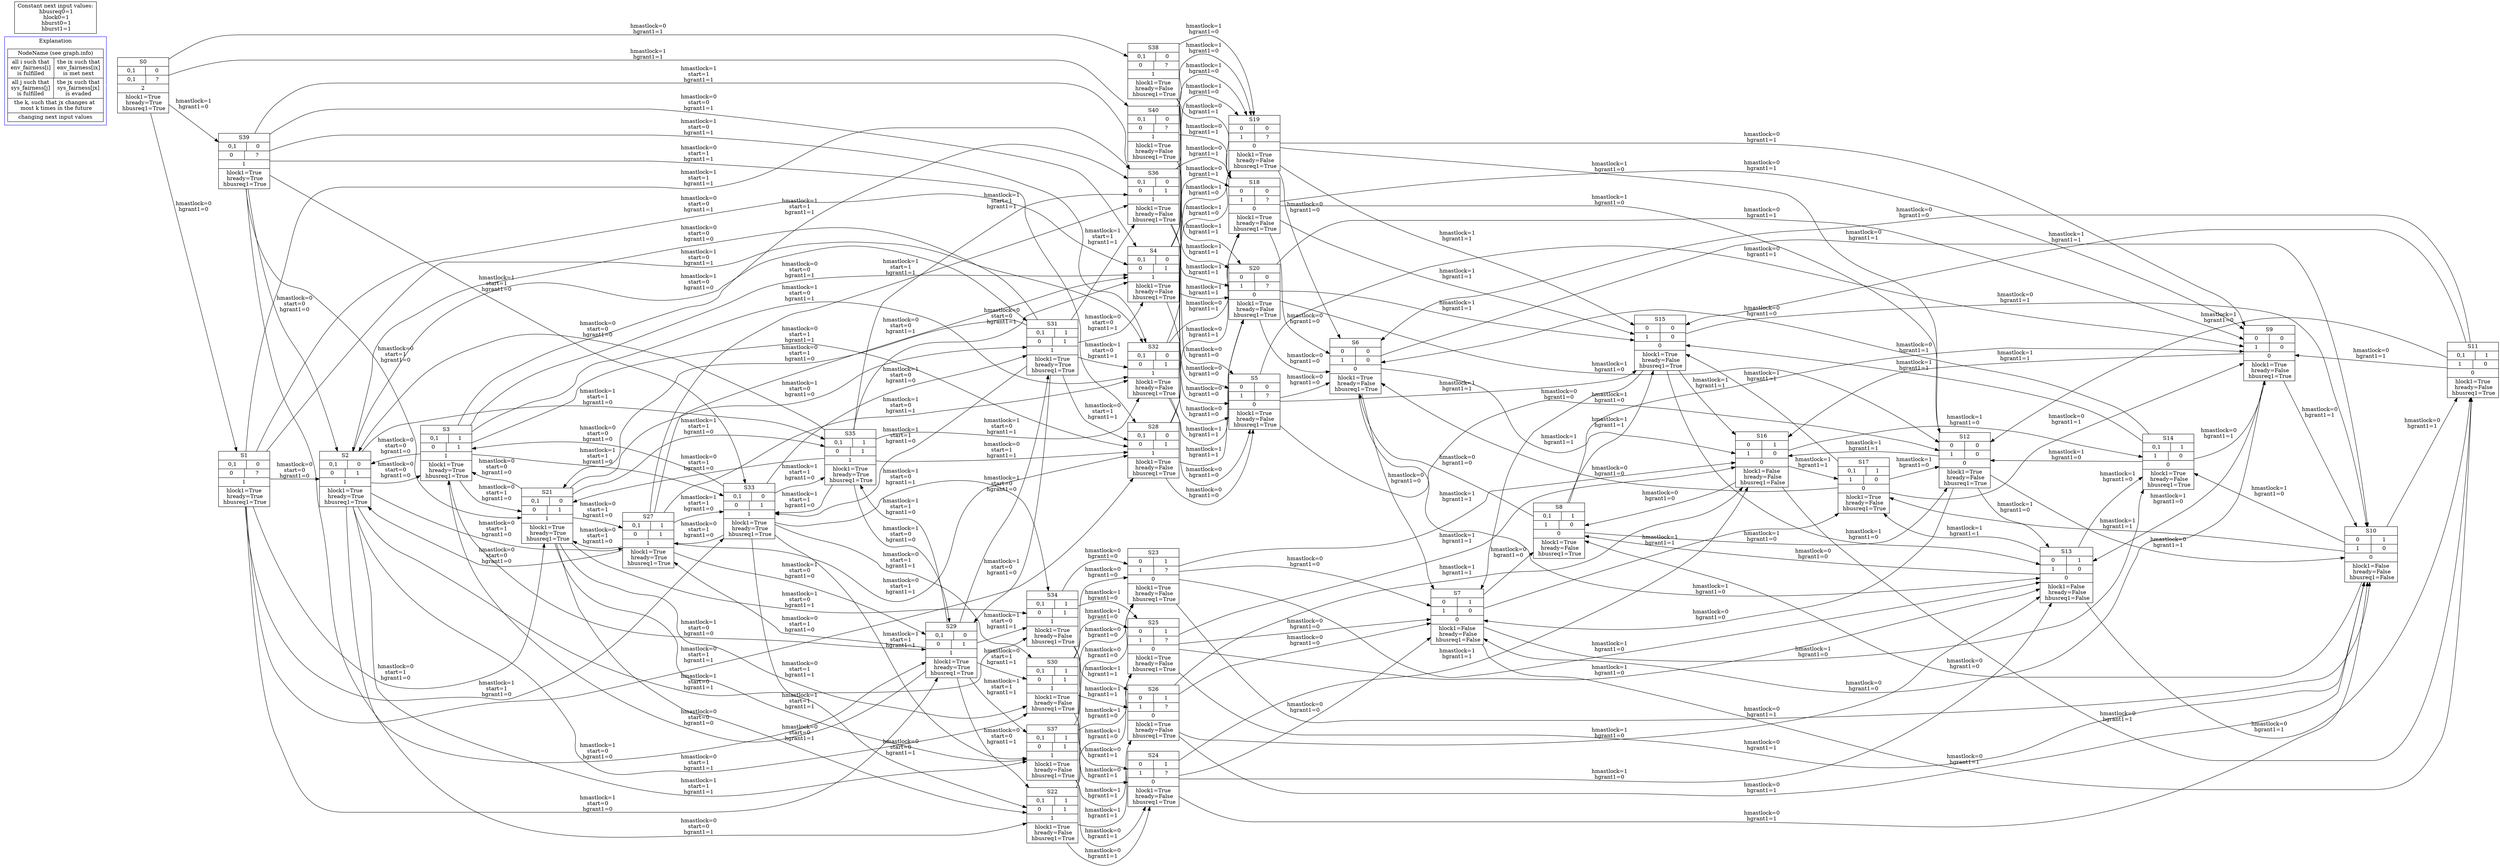 digraph G {
  rankdir=LR;
  node [shape = record];
  subgraph cluster1 {
    A[label = "NodeName (see graph.info)|{all i such that\nenv_fairness[i]\nis fulfilled|the ix such that\nenv_fairness[ix]\nis met next}|{all j such that\nsys_fairness[j]\nis fulfilled|the jx such that\nsys_fairness[jx]\nis evaded}| the k, such that jx changes at \n most k times in the future|changing next input values"];
    label = "Explanation";
    color=blue;
  }
  A->S0[color=white];
ConstantNextInputs[label="Constant next input values:\n hbusreq0=1\n hlock0=1\n hburst0=1\n hburst1=1\n "];
  S0[label = "S0 | {0,1 | 0} | {0,1 | ?} | 2 | hlock1=True\n hready=True\n hbusreq1=True\n "];
  S0 -> S1[label="hmastlock=0\nhgrant1=0\n"];
  S0 -> S38[label="hmastlock=0\nhgrant1=1\n"];
  S0 -> S39[label="hmastlock=1\nhgrant1=0\n"];
  S0 -> S40[label="hmastlock=1\nhgrant1=1\n"];
  S1[label = "S1 | {0,1 | 0} | {0 | ?} | 1 | hlock1=True\n hready=True\n hbusreq1=True\n "];
  S1 -> S2[label="hmastlock=0\nstart=0\nhgrant1=0\n"];
  S1 -> S4[label="hmastlock=0\nstart=0\nhgrant1=1\n"];
  S1 -> S21[label="hmastlock=0\nstart=1\nhgrant1=0\n"];
  S1 -> S28[label="hmastlock=0\nstart=1\nhgrant1=1\n"];
  S1 -> S29[label="hmastlock=1\nstart=0\nhgrant1=0\n"];
  S1 -> S32[label="hmastlock=1\nstart=0\nhgrant1=1\n"];
  S1 -> S33[label="hmastlock=1\nstart=1\nhgrant1=0\n"];
  S1 -> S36[label="hmastlock=1\nstart=1\nhgrant1=1\n"];
  S2[label = "S2 | {0,1 | 0} | {0 | 1} | 1 | hlock1=True\n hready=True\n hbusreq1=True\n "];
  S2 -> S3[label="hmastlock=0\nstart=0\nhgrant1=0\n"];
  S2 -> S22[label="hmastlock=0\nstart=0\nhgrant1=1\n"];
  S2 -> S27[label="hmastlock=0\nstart=1\nhgrant1=0\n"];
  S2 -> S30[label="hmastlock=0\nstart=1\nhgrant1=1\n"];
  S2 -> S31[label="hmastlock=1\nstart=0\nhgrant1=0\n"];
  S2 -> S34[label="hmastlock=1\nstart=0\nhgrant1=1\n"];
  S2 -> S35[label="hmastlock=1\nstart=1\nhgrant1=0\n"];
  S2 -> S37[label="hmastlock=1\nstart=1\nhgrant1=1\n"];
  S3[label = "S3 | {0,1 | 1} | {0 | 1} | 1 | hlock1=True\n hready=True\n hbusreq1=True\n "];
  S3 -> S2[label="hmastlock=0\nstart=0\nhgrant1=0\n"];
  S3 -> S4[label="hmastlock=0\nstart=0\nhgrant1=1\n"];
  S3 -> S21[label="hmastlock=0\nstart=1\nhgrant1=0\n"];
  S3 -> S28[label="hmastlock=0\nstart=1\nhgrant1=1\n"];
  S3 -> S29[label="hmastlock=1\nstart=0\nhgrant1=0\n"];
  S3 -> S32[label="hmastlock=1\nstart=0\nhgrant1=1\n"];
  S3 -> S33[label="hmastlock=1\nstart=1\nhgrant1=0\n"];
  S3 -> S36[label="hmastlock=1\nstart=1\nhgrant1=1\n"];
  S4[label = "S4 | {0,1 | 0} | {0 | 1} | 1 | hlock1=True\n hready=False\n hbusreq1=True\n "];
  S4 -> S5[label="hmastlock=0\nhgrant1=0\n"];
  S4 -> S18[label="hmastlock=0\nhgrant1=1\n"];
  S4 -> S19[label="hmastlock=1\nhgrant1=0\n"];
  S4 -> S20[label="hmastlock=1\nhgrant1=1\n"];
  S5[label = "S5 | {0 | 0} | {1 | ?} | 0 | hlock1=True\n hready=False\n hbusreq1=True\n "];
  S5 -> S6[label="hmastlock=0\nhgrant1=0\n"];
  S5 -> S9[label="hmastlock=0\nhgrant1=1\n"];
  S5 -> S12[label="hmastlock=1\nhgrant1=0\n"];
  S5 -> S15[label="hmastlock=1\nhgrant1=1\n"];
  S6[label = "S6 | {0 | 0} | {1 | 0} | 0 | hlock1=True\n hready=False\n hbusreq1=True\n "];
  S6 -> S7[label="hmastlock=0\nhgrant1=0\n"];
  S6 -> S10[label="hmastlock=0\nhgrant1=1\n"];
  S6 -> S13[label="hmastlock=1\nhgrant1=0\n"];
  S6 -> S16[label="hmastlock=1\nhgrant1=1\n"];
  S7[label = "S7 | {0 | 1} | {1 | 0} | 0 | hlock1=False\n hready=False\n hbusreq1=False\n "];
  S7 -> S8[label="hmastlock=0\nhgrant1=0\n"];
  S7 -> S11[label="hmastlock=0\nhgrant1=1\n"];
  S7 -> S14[label="hmastlock=1\nhgrant1=0\n"];
  S7 -> S17[label="hmastlock=1\nhgrant1=1\n"];
  S8[label = "S8 | {0,1 | 1} | {1 | 0} | 0 | hlock1=True\n hready=False\n hbusreq1=True\n "];
  S8 -> S6[label="hmastlock=0\nhgrant1=0\n"];
  S8 -> S9[label="hmastlock=0\nhgrant1=1\n"];
  S8 -> S12[label="hmastlock=1\nhgrant1=0\n"];
  S8 -> S15[label="hmastlock=1\nhgrant1=1\n"];
  S9[label = "S9 | {0 | 0} | {1 | 0} | 0 | hlock1=True\n hready=False\n hbusreq1=True\n "];
  S9 -> S7[label="hmastlock=0\nhgrant1=0\n"];
  S9 -> S10[label="hmastlock=0\nhgrant1=1\n"];
  S9 -> S13[label="hmastlock=1\nhgrant1=0\n"];
  S9 -> S16[label="hmastlock=1\nhgrant1=1\n"];
  S10[label = "S10 | {0 | 1} | {1 | 0} | 0 | hlock1=False\n hready=False\n hbusreq1=False\n "];
  S10 -> S8[label="hmastlock=0\nhgrant1=0\n"];
  S10 -> S11[label="hmastlock=0\nhgrant1=1\n"];
  S10 -> S14[label="hmastlock=1\nhgrant1=0\n"];
  S10 -> S17[label="hmastlock=1\nhgrant1=1\n"];
  S11[label = "S11 | {0,1 | 1} | {1 | 0} | 0 | hlock1=True\n hready=False\n hbusreq1=True\n "];
  S11 -> S6[label="hmastlock=0\nhgrant1=0\n"];
  S11 -> S9[label="hmastlock=0\nhgrant1=1\n"];
  S11 -> S12[label="hmastlock=1\nhgrant1=0\n"];
  S11 -> S15[label="hmastlock=1\nhgrant1=1\n"];
  S12[label = "S12 | {0 | 0} | {1 | 0} | 0 | hlock1=True\n hready=False\n hbusreq1=True\n "];
  S12 -> S7[label="hmastlock=0\nhgrant1=0\n"];
  S12 -> S10[label="hmastlock=0\nhgrant1=1\n"];
  S12 -> S13[label="hmastlock=1\nhgrant1=0\n"];
  S12 -> S16[label="hmastlock=1\nhgrant1=1\n"];
  S13[label = "S13 | {0 | 1} | {1 | 0} | 0 | hlock1=False\n hready=False\n hbusreq1=False\n "];
  S13 -> S8[label="hmastlock=0\nhgrant1=0\n"];
  S13 -> S11[label="hmastlock=0\nhgrant1=1\n"];
  S13 -> S14[label="hmastlock=1\nhgrant1=0\n"];
  S13 -> S17[label="hmastlock=1\nhgrant1=1\n"];
  S14[label = "S14 | {0,1 | 1} | {1 | 0} | 0 | hlock1=True\n hready=False\n hbusreq1=True\n "];
  S14 -> S6[label="hmastlock=0\nhgrant1=0\n"];
  S14 -> S9[label="hmastlock=0\nhgrant1=1\n"];
  S14 -> S12[label="hmastlock=1\nhgrant1=0\n"];
  S14 -> S15[label="hmastlock=1\nhgrant1=1\n"];
  S15[label = "S15 | {0 | 0} | {1 | 0} | 0 | hlock1=True\n hready=False\n hbusreq1=True\n "];
  S15 -> S7[label="hmastlock=0\nhgrant1=0\n"];
  S15 -> S10[label="hmastlock=0\nhgrant1=1\n"];
  S15 -> S13[label="hmastlock=1\nhgrant1=0\n"];
  S15 -> S16[label="hmastlock=1\nhgrant1=1\n"];
  S16[label = "S16 | {0 | 1} | {1 | 0} | 0 | hlock1=False\n hready=False\n hbusreq1=False\n "];
  S16 -> S8[label="hmastlock=0\nhgrant1=0\n"];
  S16 -> S11[label="hmastlock=0\nhgrant1=1\n"];
  S16 -> S14[label="hmastlock=1\nhgrant1=0\n"];
  S16 -> S17[label="hmastlock=1\nhgrant1=1\n"];
  S17[label = "S17 | {0,1 | 1} | {1 | 0} | 0 | hlock1=True\n hready=False\n hbusreq1=True\n "];
  S17 -> S6[label="hmastlock=0\nhgrant1=0\n"];
  S17 -> S9[label="hmastlock=0\nhgrant1=1\n"];
  S17 -> S12[label="hmastlock=1\nhgrant1=0\n"];
  S17 -> S15[label="hmastlock=1\nhgrant1=1\n"];
  S18[label = "S18 | {0 | 0} | {1 | ?} | 0 | hlock1=True\n hready=False\n hbusreq1=True\n "];
  S18 -> S6[label="hmastlock=0\nhgrant1=0\n"];
  S18 -> S9[label="hmastlock=0\nhgrant1=1\n"];
  S18 -> S12[label="hmastlock=1\nhgrant1=0\n"];
  S18 -> S15[label="hmastlock=1\nhgrant1=1\n"];
  S19[label = "S19 | {0 | 0} | {1 | ?} | 0 | hlock1=True\n hready=False\n hbusreq1=True\n "];
  S19 -> S6[label="hmastlock=0\nhgrant1=0\n"];
  S19 -> S9[label="hmastlock=0\nhgrant1=1\n"];
  S19 -> S12[label="hmastlock=1\nhgrant1=0\n"];
  S19 -> S15[label="hmastlock=1\nhgrant1=1\n"];
  S20[label = "S20 | {0 | 0} | {1 | ?} | 0 | hlock1=True\n hready=False\n hbusreq1=True\n "];
  S20 -> S6[label="hmastlock=0\nhgrant1=0\n"];
  S20 -> S9[label="hmastlock=0\nhgrant1=1\n"];
  S20 -> S12[label="hmastlock=1\nhgrant1=0\n"];
  S20 -> S15[label="hmastlock=1\nhgrant1=1\n"];
  S21[label = "S21 | {0,1 | 0} | {0 | 1} | 1 | hlock1=True\n hready=True\n hbusreq1=True\n "];
  S21 -> S3[label="hmastlock=0\nstart=0\nhgrant1=0\n"];
  S21 -> S22[label="hmastlock=0\nstart=0\nhgrant1=1\n"];
  S21 -> S27[label="hmastlock=0\nstart=1\nhgrant1=0\n"];
  S21 -> S30[label="hmastlock=0\nstart=1\nhgrant1=1\n"];
  S21 -> S31[label="hmastlock=1\nstart=0\nhgrant1=0\n"];
  S21 -> S34[label="hmastlock=1\nstart=0\nhgrant1=1\n"];
  S21 -> S35[label="hmastlock=1\nstart=1\nhgrant1=0\n"];
  S21 -> S37[label="hmastlock=1\nstart=1\nhgrant1=1\n"];
  S22[label = "S22 | {0,1 | 1} | {0 | 1} | 1 | hlock1=True\n hready=False\n hbusreq1=True\n "];
  S22 -> S23[label="hmastlock=0\nhgrant1=0\n"];
  S22 -> S24[label="hmastlock=0\nhgrant1=1\n"];
  S22 -> S25[label="hmastlock=1\nhgrant1=0\n"];
  S22 -> S26[label="hmastlock=1\nhgrant1=1\n"];
  S23[label = "S23 | {0 | 1} | {1 | ?} | 0 | hlock1=True\n hready=False\n hbusreq1=True\n "];
  S23 -> S7[label="hmastlock=0\nhgrant1=0\n"];
  S23 -> S10[label="hmastlock=0\nhgrant1=1\n"];
  S23 -> S13[label="hmastlock=1\nhgrant1=0\n"];
  S23 -> S16[label="hmastlock=1\nhgrant1=1\n"];
  S24[label = "S24 | {0 | 1} | {1 | ?} | 0 | hlock1=True\n hready=False\n hbusreq1=True\n "];
  S24 -> S7[label="hmastlock=0\nhgrant1=0\n"];
  S24 -> S10[label="hmastlock=0\nhgrant1=1\n"];
  S24 -> S13[label="hmastlock=1\nhgrant1=0\n"];
  S24 -> S16[label="hmastlock=1\nhgrant1=1\n"];
  S25[label = "S25 | {0 | 1} | {1 | ?} | 0 | hlock1=True\n hready=False\n hbusreq1=True\n "];
  S25 -> S7[label="hmastlock=0\nhgrant1=0\n"];
  S25 -> S10[label="hmastlock=0\nhgrant1=1\n"];
  S25 -> S13[label="hmastlock=1\nhgrant1=0\n"];
  S25 -> S16[label="hmastlock=1\nhgrant1=1\n"];
  S26[label = "S26 | {0 | 1} | {1 | ?} | 0 | hlock1=True\n hready=False\n hbusreq1=True\n "];
  S26 -> S7[label="hmastlock=0\nhgrant1=0\n"];
  S26 -> S10[label="hmastlock=0\nhgrant1=1\n"];
  S26 -> S13[label="hmastlock=1\nhgrant1=0\n"];
  S26 -> S16[label="hmastlock=1\nhgrant1=1\n"];
  S27[label = "S27 | {0,1 | 1} | {0 | 1} | 1 | hlock1=True\n hready=True\n hbusreq1=True\n "];
  S27 -> S2[label="hmastlock=0\nstart=0\nhgrant1=0\n"];
  S27 -> S4[label="hmastlock=0\nstart=0\nhgrant1=1\n"];
  S27 -> S21[label="hmastlock=0\nstart=1\nhgrant1=0\n"];
  S27 -> S28[label="hmastlock=0\nstart=1\nhgrant1=1\n"];
  S27 -> S29[label="hmastlock=1\nstart=0\nhgrant1=0\n"];
  S27 -> S32[label="hmastlock=1\nstart=0\nhgrant1=1\n"];
  S27 -> S33[label="hmastlock=1\nstart=1\nhgrant1=0\n"];
  S27 -> S36[label="hmastlock=1\nstart=1\nhgrant1=1\n"];
  S28[label = "S28 | {0,1 | 0} | {0 | 1} | 1 | hlock1=True\n hready=False\n hbusreq1=True\n "];
  S28 -> S5[label="hmastlock=0\nhgrant1=0\n"];
  S28 -> S18[label="hmastlock=0\nhgrant1=1\n"];
  S28 -> S19[label="hmastlock=1\nhgrant1=0\n"];
  S28 -> S20[label="hmastlock=1\nhgrant1=1\n"];
  S29[label = "S29 | {0,1 | 0} | {0 | 1} | 1 | hlock1=True\n hready=True\n hbusreq1=True\n "];
  S29 -> S3[label="hmastlock=0\nstart=0\nhgrant1=0\n"];
  S29 -> S22[label="hmastlock=0\nstart=0\nhgrant1=1\n"];
  S29 -> S27[label="hmastlock=0\nstart=1\nhgrant1=0\n"];
  S29 -> S30[label="hmastlock=0\nstart=1\nhgrant1=1\n"];
  S29 -> S31[label="hmastlock=1\nstart=0\nhgrant1=0\n"];
  S29 -> S34[label="hmastlock=1\nstart=0\nhgrant1=1\n"];
  S29 -> S35[label="hmastlock=1\nstart=1\nhgrant1=0\n"];
  S29 -> S37[label="hmastlock=1\nstart=1\nhgrant1=1\n"];
  S30[label = "S30 | {0,1 | 1} | {0 | 1} | 1 | hlock1=True\n hready=False\n hbusreq1=True\n "];
  S30 -> S23[label="hmastlock=0\nhgrant1=0\n"];
  S30 -> S24[label="hmastlock=0\nhgrant1=1\n"];
  S30 -> S25[label="hmastlock=1\nhgrant1=0\n"];
  S30 -> S26[label="hmastlock=1\nhgrant1=1\n"];
  S31[label = "S31 | {0,1 | 1} | {0 | 1} | 1 | hlock1=True\n hready=True\n hbusreq1=True\n "];
  S31 -> S2[label="hmastlock=0\nstart=0\nhgrant1=0\n"];
  S31 -> S4[label="hmastlock=0\nstart=0\nhgrant1=1\n"];
  S31 -> S21[label="hmastlock=0\nstart=1\nhgrant1=0\n"];
  S31 -> S28[label="hmastlock=0\nstart=1\nhgrant1=1\n"];
  S31 -> S29[label="hmastlock=1\nstart=0\nhgrant1=0\n"];
  S31 -> S32[label="hmastlock=1\nstart=0\nhgrant1=1\n"];
  S31 -> S33[label="hmastlock=1\nstart=1\nhgrant1=0\n"];
  S31 -> S36[label="hmastlock=1\nstart=1\nhgrant1=1\n"];
  S32[label = "S32 | {0,1 | 0} | {0 | 1} | 1 | hlock1=True\n hready=False\n hbusreq1=True\n "];
  S32 -> S5[label="hmastlock=0\nhgrant1=0\n"];
  S32 -> S18[label="hmastlock=0\nhgrant1=1\n"];
  S32 -> S19[label="hmastlock=1\nhgrant1=0\n"];
  S32 -> S20[label="hmastlock=1\nhgrant1=1\n"];
  S33[label = "S33 | {0,1 | 0} | {0 | 1} | 1 | hlock1=True\n hready=True\n hbusreq1=True\n "];
  S33 -> S3[label="hmastlock=0\nstart=0\nhgrant1=0\n"];
  S33 -> S22[label="hmastlock=0\nstart=0\nhgrant1=1\n"];
  S33 -> S27[label="hmastlock=0\nstart=1\nhgrant1=0\n"];
  S33 -> S30[label="hmastlock=0\nstart=1\nhgrant1=1\n"];
  S33 -> S31[label="hmastlock=1\nstart=0\nhgrant1=0\n"];
  S33 -> S34[label="hmastlock=1\nstart=0\nhgrant1=1\n"];
  S33 -> S35[label="hmastlock=1\nstart=1\nhgrant1=0\n"];
  S33 -> S37[label="hmastlock=1\nstart=1\nhgrant1=1\n"];
  S34[label = "S34 | {0,1 | 1} | {0 | 1} | 1 | hlock1=True\n hready=False\n hbusreq1=True\n "];
  S34 -> S23[label="hmastlock=0\nhgrant1=0\n"];
  S34 -> S24[label="hmastlock=0\nhgrant1=1\n"];
  S34 -> S25[label="hmastlock=1\nhgrant1=0\n"];
  S34 -> S26[label="hmastlock=1\nhgrant1=1\n"];
  S35[label = "S35 | {0,1 | 1} | {0 | 1} | 1 | hlock1=True\n hready=True\n hbusreq1=True\n "];
  S35 -> S2[label="hmastlock=0\nstart=0\nhgrant1=0\n"];
  S35 -> S4[label="hmastlock=0\nstart=0\nhgrant1=1\n"];
  S35 -> S21[label="hmastlock=0\nstart=1\nhgrant1=0\n"];
  S35 -> S28[label="hmastlock=0\nstart=1\nhgrant1=1\n"];
  S35 -> S29[label="hmastlock=1\nstart=0\nhgrant1=0\n"];
  S35 -> S32[label="hmastlock=1\nstart=0\nhgrant1=1\n"];
  S35 -> S33[label="hmastlock=1\nstart=1\nhgrant1=0\n"];
  S35 -> S36[label="hmastlock=1\nstart=1\nhgrant1=1\n"];
  S36[label = "S36 | {0,1 | 0} | {0 | 1} | 1 | hlock1=True\n hready=False\n hbusreq1=True\n "];
  S36 -> S5[label="hmastlock=0\nhgrant1=0\n"];
  S36 -> S18[label="hmastlock=0\nhgrant1=1\n"];
  S36 -> S19[label="hmastlock=1\nhgrant1=0\n"];
  S36 -> S20[label="hmastlock=1\nhgrant1=1\n"];
  S37[label = "S37 | {0,1 | 1} | {0 | 1} | 1 | hlock1=True\n hready=False\n hbusreq1=True\n "];
  S37 -> S23[label="hmastlock=0\nhgrant1=0\n"];
  S37 -> S24[label="hmastlock=0\nhgrant1=1\n"];
  S37 -> S25[label="hmastlock=1\nhgrant1=0\n"];
  S37 -> S26[label="hmastlock=1\nhgrant1=1\n"];
  S38[label = "S38 | {0,1 | 0} | {0 | ?} | 1 | hlock1=True\n hready=False\n hbusreq1=True\n "];
  S38 -> S5[label="hmastlock=0\nhgrant1=0\n"];
  S38 -> S18[label="hmastlock=0\nhgrant1=1\n"];
  S38 -> S19[label="hmastlock=1\nhgrant1=0\n"];
  S38 -> S20[label="hmastlock=1\nhgrant1=1\n"];
  S39[label = "S39 | {0,1 | 0} | {0 | ?} | 1 | hlock1=True\n hready=True\n hbusreq1=True\n "];
  S39 -> S2[label="hmastlock=0\nstart=0\nhgrant1=0\n"];
  S39 -> S4[label="hmastlock=0\nstart=0\nhgrant1=1\n"];
  S39 -> S21[label="hmastlock=0\nstart=1\nhgrant1=0\n"];
  S39 -> S28[label="hmastlock=0\nstart=1\nhgrant1=1\n"];
  S39 -> S29[label="hmastlock=1\nstart=0\nhgrant1=0\n"];
  S39 -> S32[label="hmastlock=1\nstart=0\nhgrant1=1\n"];
  S39 -> S33[label="hmastlock=1\nstart=1\nhgrant1=0\n"];
  S39 -> S36[label="hmastlock=1\nstart=1\nhgrant1=1\n"];
  S40[label = "S40 | {0,1 | 0} | {0 | ?} | 1 | hlock1=True\n hready=False\n hbusreq1=True\n "];
  S40 -> S5[label="hmastlock=0\nhgrant1=0\n"];
  S40 -> S18[label="hmastlock=0\nhgrant1=1\n"];
  S40 -> S19[label="hmastlock=1\nhgrant1=0\n"];
  S40 -> S20[label="hmastlock=1\nhgrant1=1\n"];
}
